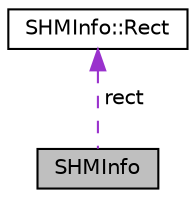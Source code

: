 digraph "SHMInfo"
{
  edge [fontname="Helvetica",fontsize="10",labelfontname="Helvetica",labelfontsize="10"];
  node [fontname="Helvetica",fontsize="10",shape=record];
  Node1 [label="SHMInfo",height=0.2,width=0.4,color="black", fillcolor="grey75", style="filled", fontcolor="black"];
  Node2 -> Node1 [dir="back",color="darkorchid3",fontsize="10",style="dashed",label=" rect" ,fontname="Helvetica"];
  Node2 [label="SHMInfo::Rect",height=0.2,width=0.4,color="black", fillcolor="white", style="filled",URL="$struct_s_h_m_info_1_1_rect.html"];
}
